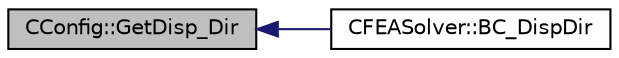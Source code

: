 digraph "CConfig::GetDisp_Dir"
{
  edge [fontname="Helvetica",fontsize="10",labelfontname="Helvetica",labelfontsize="10"];
  node [fontname="Helvetica",fontsize="10",shape=record];
  rankdir="LR";
  Node2485 [label="CConfig::GetDisp_Dir",height=0.2,width=0.4,color="black", fillcolor="grey75", style="filled", fontcolor="black"];
  Node2485 -> Node2486 [dir="back",color="midnightblue",fontsize="10",style="solid",fontname="Helvetica"];
  Node2486 [label="CFEASolver::BC_DispDir",height=0.2,width=0.4,color="black", fillcolor="white", style="filled",URL="$class_c_f_e_a_solver.html#a7c83ecc3e9034aa5aa06c52c90595b0b",tooltip="A virtual member. "];
}
